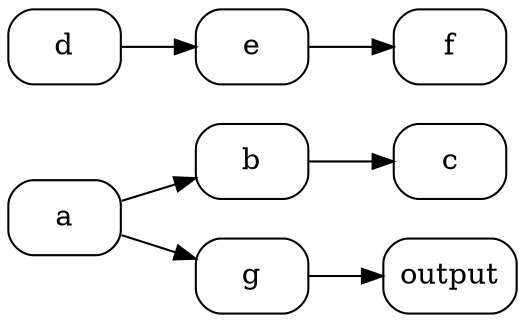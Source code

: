 digraph graphname {
    node [style=rounded, shape=Mrecord];
    graph [rankdir=LR];
    output[kind=output];
    a -> b -> c;
    d -> e -> f;
    a -> g;
    g [kind=add];
    g:hi -> output:diffuse;
}
